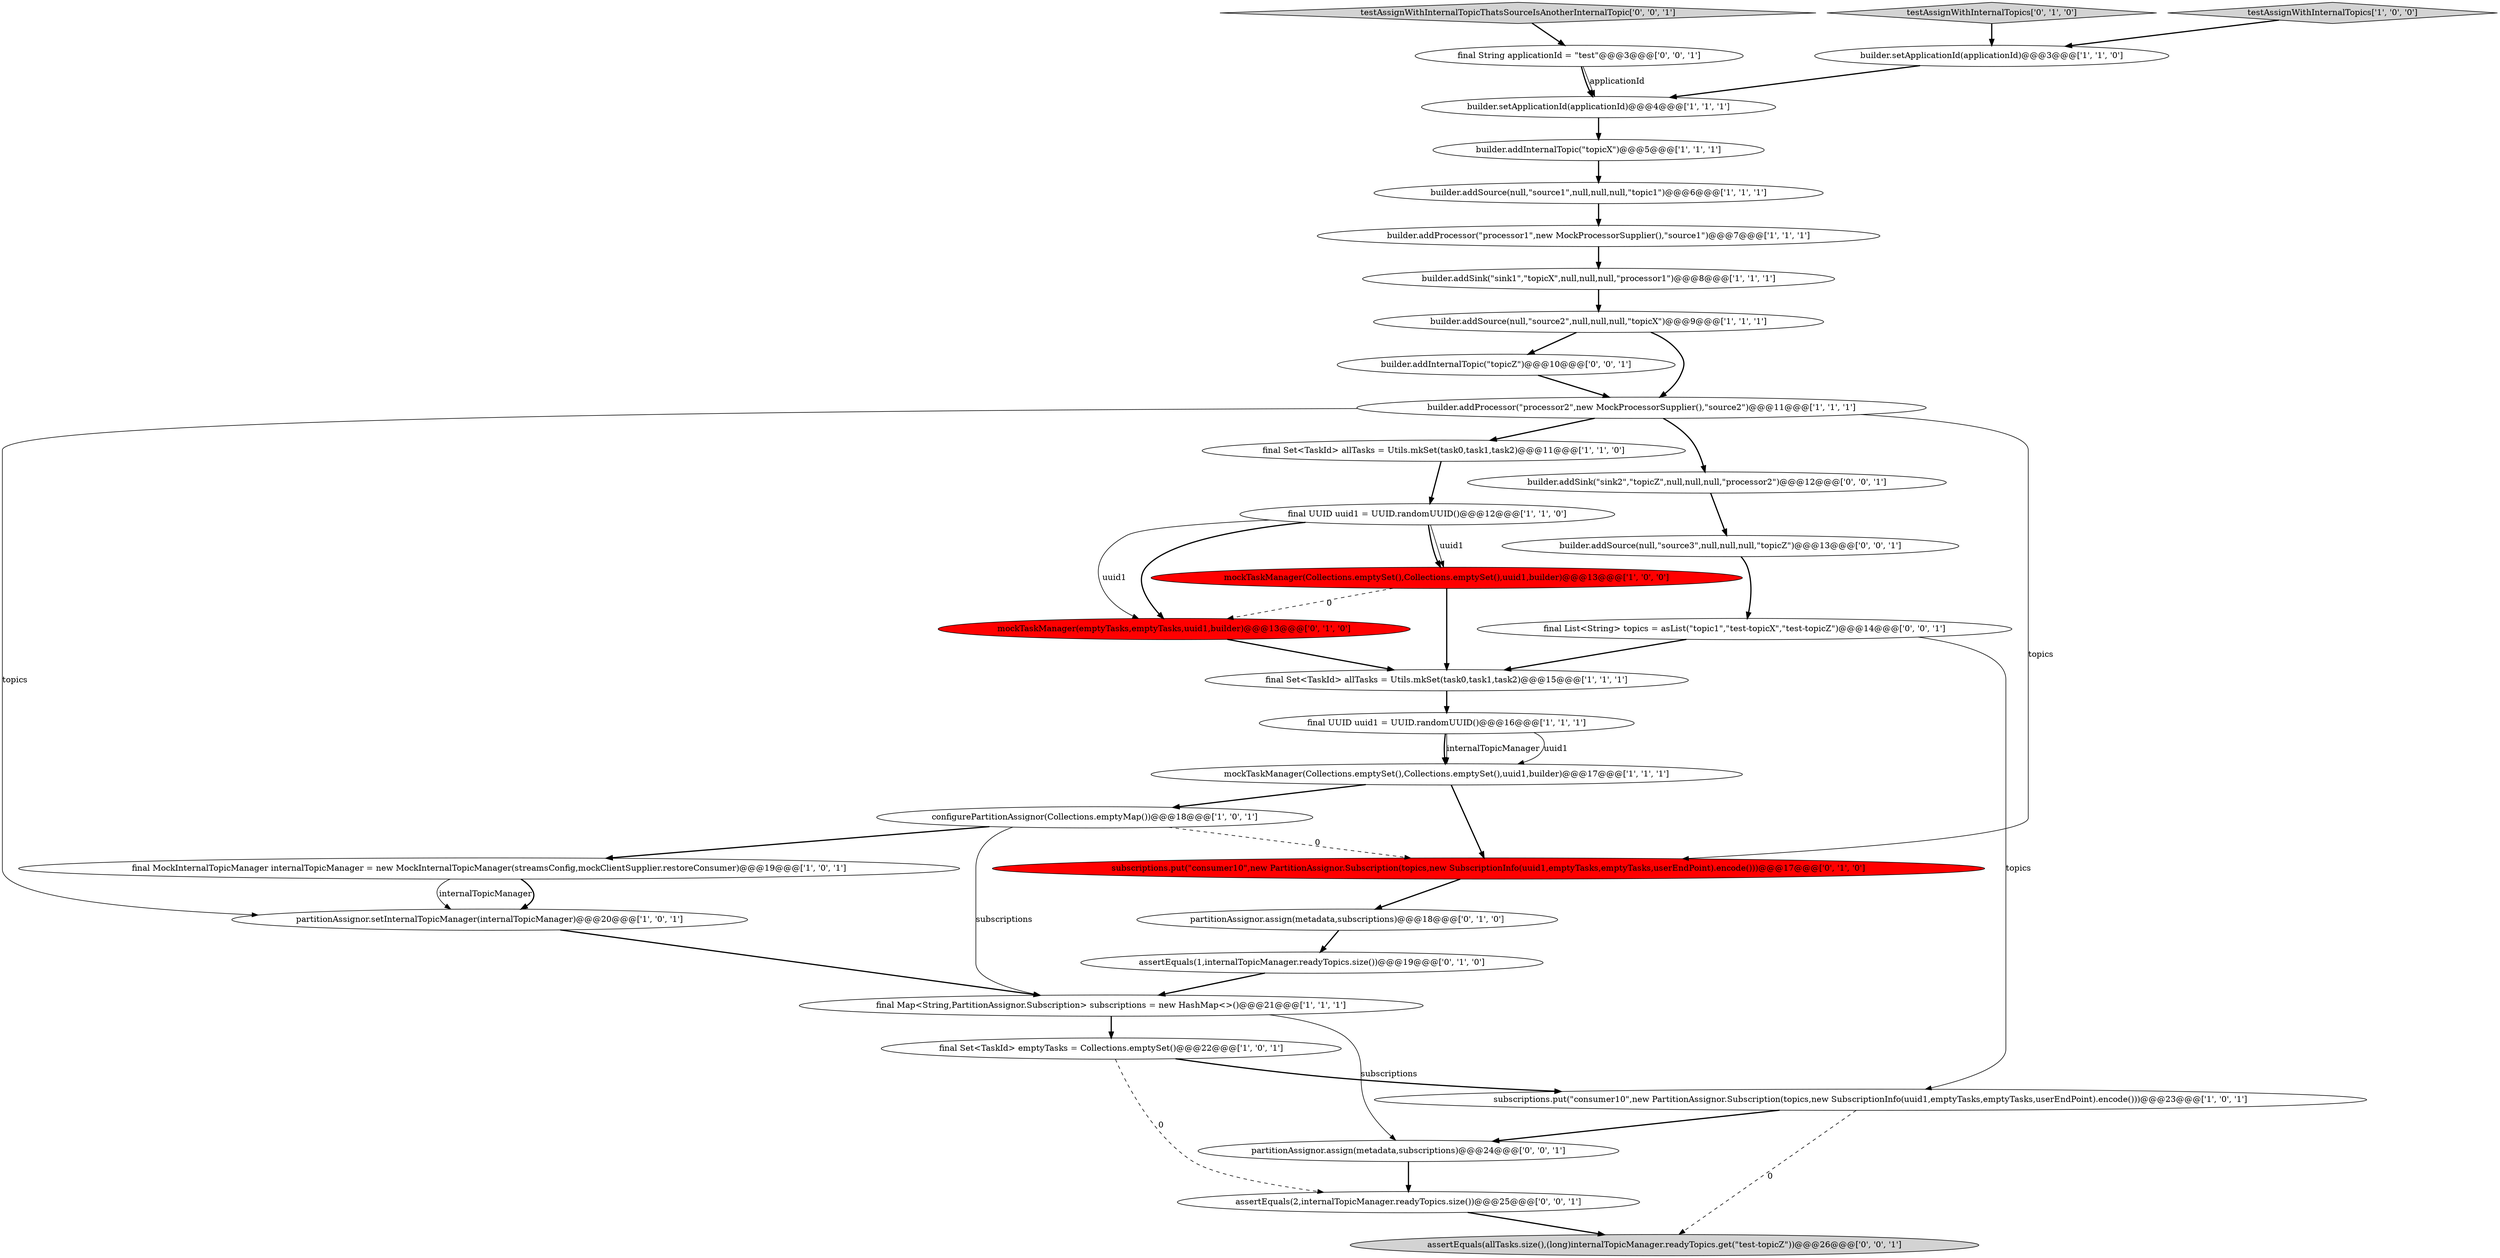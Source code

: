 digraph {
4 [style = filled, label = "final Set<TaskId> emptyTasks = Collections.emptySet()@@@22@@@['1', '0', '1']", fillcolor = white, shape = ellipse image = "AAA0AAABBB1BBB"];
5 [style = filled, label = "mockTaskManager(Collections.emptySet(),Collections.emptySet(),uuid1,builder)@@@17@@@['1', '1', '1']", fillcolor = white, shape = ellipse image = "AAA0AAABBB1BBB"];
0 [style = filled, label = "final Map<String,PartitionAssignor.Subscription> subscriptions = new HashMap<>()@@@21@@@['1', '1', '1']", fillcolor = white, shape = ellipse image = "AAA0AAABBB1BBB"];
33 [style = filled, label = "assertEquals(allTasks.size(),(long)internalTopicManager.readyTopics.get(\"test-topicZ\"))@@@26@@@['0', '0', '1']", fillcolor = lightgray, shape = ellipse image = "AAA0AAABBB3BBB"];
15 [style = filled, label = "builder.addInternalTopic(\"topicX\")@@@5@@@['1', '1', '1']", fillcolor = white, shape = ellipse image = "AAA0AAABBB1BBB"];
29 [style = filled, label = "partitionAssignor.assign(metadata,subscriptions)@@@24@@@['0', '0', '1']", fillcolor = white, shape = ellipse image = "AAA0AAABBB3BBB"];
23 [style = filled, label = "partitionAssignor.assign(metadata,subscriptions)@@@18@@@['0', '1', '0']", fillcolor = white, shape = ellipse image = "AAA0AAABBB2BBB"];
9 [style = filled, label = "configurePartitionAssignor(Collections.emptyMap())@@@18@@@['1', '0', '1']", fillcolor = white, shape = ellipse image = "AAA0AAABBB1BBB"];
8 [style = filled, label = "builder.setApplicationId(applicationId)@@@4@@@['1', '1', '1']", fillcolor = white, shape = ellipse image = "AAA0AAABBB1BBB"];
27 [style = filled, label = "assertEquals(2,internalTopicManager.readyTopics.size())@@@25@@@['0', '0', '1']", fillcolor = white, shape = ellipse image = "AAA0AAABBB3BBB"];
16 [style = filled, label = "partitionAssignor.setInternalTopicManager(internalTopicManager)@@@20@@@['1', '0', '1']", fillcolor = white, shape = ellipse image = "AAA0AAABBB1BBB"];
31 [style = filled, label = "builder.addSink(\"sink2\",\"topicZ\",null,null,null,\"processor2\")@@@12@@@['0', '0', '1']", fillcolor = white, shape = ellipse image = "AAA0AAABBB3BBB"];
18 [style = filled, label = "mockTaskManager(Collections.emptySet(),Collections.emptySet(),uuid1,builder)@@@13@@@['1', '0', '0']", fillcolor = red, shape = ellipse image = "AAA1AAABBB1BBB"];
6 [style = filled, label = "builder.addSink(\"sink1\",\"topicX\",null,null,null,\"processor1\")@@@8@@@['1', '1', '1']", fillcolor = white, shape = ellipse image = "AAA0AAABBB1BBB"];
28 [style = filled, label = "final String applicationId = \"test\"@@@3@@@['0', '0', '1']", fillcolor = white, shape = ellipse image = "AAA0AAABBB3BBB"];
2 [style = filled, label = "final Set<TaskId> allTasks = Utils.mkSet(task0,task1,task2)@@@11@@@['1', '1', '0']", fillcolor = white, shape = ellipse image = "AAA0AAABBB1BBB"];
19 [style = filled, label = "builder.addSource(null,\"source1\",null,null,null,\"topic1\")@@@6@@@['1', '1', '1']", fillcolor = white, shape = ellipse image = "AAA0AAABBB1BBB"];
22 [style = filled, label = "mockTaskManager(emptyTasks,emptyTasks,uuid1,builder)@@@13@@@['0', '1', '0']", fillcolor = red, shape = ellipse image = "AAA1AAABBB2BBB"];
30 [style = filled, label = "builder.addInternalTopic(\"topicZ\")@@@10@@@['0', '0', '1']", fillcolor = white, shape = ellipse image = "AAA0AAABBB3BBB"];
32 [style = filled, label = "builder.addSource(null,\"source3\",null,null,null,\"topicZ\")@@@13@@@['0', '0', '1']", fillcolor = white, shape = ellipse image = "AAA0AAABBB3BBB"];
25 [style = filled, label = "subscriptions.put(\"consumer10\",new PartitionAssignor.Subscription(topics,new SubscriptionInfo(uuid1,emptyTasks,emptyTasks,userEndPoint).encode()))@@@17@@@['0', '1', '0']", fillcolor = red, shape = ellipse image = "AAA1AAABBB2BBB"];
17 [style = filled, label = "subscriptions.put(\"consumer10\",new PartitionAssignor.Subscription(topics,new SubscriptionInfo(uuid1,emptyTasks,emptyTasks,userEndPoint).encode()))@@@23@@@['1', '0', '1']", fillcolor = white, shape = ellipse image = "AAA0AAABBB1BBB"];
24 [style = filled, label = "testAssignWithInternalTopics['0', '1', '0']", fillcolor = lightgray, shape = diamond image = "AAA0AAABBB2BBB"];
14 [style = filled, label = "builder.addSource(null,\"source2\",null,null,null,\"topicX\")@@@9@@@['1', '1', '1']", fillcolor = white, shape = ellipse image = "AAA0AAABBB1BBB"];
34 [style = filled, label = "final List<String> topics = asList(\"topic1\",\"test-topicX\",\"test-topicZ\")@@@14@@@['0', '0', '1']", fillcolor = white, shape = ellipse image = "AAA0AAABBB3BBB"];
7 [style = filled, label = "final UUID uuid1 = UUID.randomUUID()@@@16@@@['1', '1', '1']", fillcolor = white, shape = ellipse image = "AAA0AAABBB1BBB"];
21 [style = filled, label = "assertEquals(1,internalTopicManager.readyTopics.size())@@@19@@@['0', '1', '0']", fillcolor = white, shape = ellipse image = "AAA0AAABBB2BBB"];
11 [style = filled, label = "builder.addProcessor(\"processor2\",new MockProcessorSupplier(),\"source2\")@@@11@@@['1', '1', '1']", fillcolor = white, shape = ellipse image = "AAA0AAABBB1BBB"];
10 [style = filled, label = "final MockInternalTopicManager internalTopicManager = new MockInternalTopicManager(streamsConfig,mockClientSupplier.restoreConsumer)@@@19@@@['1', '0', '1']", fillcolor = white, shape = ellipse image = "AAA0AAABBB1BBB"];
13 [style = filled, label = "builder.setApplicationId(applicationId)@@@3@@@['1', '1', '0']", fillcolor = white, shape = ellipse image = "AAA0AAABBB1BBB"];
20 [style = filled, label = "final Set<TaskId> allTasks = Utils.mkSet(task0,task1,task2)@@@15@@@['1', '1', '1']", fillcolor = white, shape = ellipse image = "AAA0AAABBB1BBB"];
26 [style = filled, label = "testAssignWithInternalTopicThatsSourceIsAnotherInternalTopic['0', '0', '1']", fillcolor = lightgray, shape = diamond image = "AAA0AAABBB3BBB"];
1 [style = filled, label = "builder.addProcessor(\"processor1\",new MockProcessorSupplier(),\"source1\")@@@7@@@['1', '1', '1']", fillcolor = white, shape = ellipse image = "AAA0AAABBB1BBB"];
12 [style = filled, label = "final UUID uuid1 = UUID.randomUUID()@@@12@@@['1', '1', '0']", fillcolor = white, shape = ellipse image = "AAA0AAABBB1BBB"];
3 [style = filled, label = "testAssignWithInternalTopics['1', '0', '0']", fillcolor = lightgray, shape = diamond image = "AAA0AAABBB1BBB"];
16->0 [style = bold, label=""];
8->15 [style = bold, label=""];
4->17 [style = bold, label=""];
14->30 [style = bold, label=""];
5->9 [style = bold, label=""];
21->0 [style = bold, label=""];
34->20 [style = bold, label=""];
7->5 [style = solid, label="internalTopicManager"];
11->25 [style = solid, label="topics"];
18->22 [style = dashed, label="0"];
25->23 [style = bold, label=""];
31->32 [style = bold, label=""];
34->17 [style = solid, label="topics"];
11->16 [style = solid, label="topics"];
4->27 [style = dashed, label="0"];
17->33 [style = dashed, label="0"];
32->34 [style = bold, label=""];
9->10 [style = bold, label=""];
9->0 [style = solid, label="subscriptions"];
15->19 [style = bold, label=""];
12->18 [style = solid, label="uuid1"];
10->16 [style = solid, label="internalTopicManager"];
11->2 [style = bold, label=""];
7->5 [style = solid, label="uuid1"];
2->12 [style = bold, label=""];
5->25 [style = bold, label=""];
12->22 [style = solid, label="uuid1"];
6->14 [style = bold, label=""];
11->31 [style = bold, label=""];
29->27 [style = bold, label=""];
19->1 [style = bold, label=""];
18->20 [style = bold, label=""];
7->5 [style = bold, label=""];
30->11 [style = bold, label=""];
1->6 [style = bold, label=""];
10->16 [style = bold, label=""];
22->20 [style = bold, label=""];
23->21 [style = bold, label=""];
0->4 [style = bold, label=""];
28->8 [style = bold, label=""];
9->25 [style = dashed, label="0"];
12->18 [style = bold, label=""];
3->13 [style = bold, label=""];
27->33 [style = bold, label=""];
26->28 [style = bold, label=""];
13->8 [style = bold, label=""];
20->7 [style = bold, label=""];
0->29 [style = solid, label="subscriptions"];
17->29 [style = bold, label=""];
14->11 [style = bold, label=""];
28->8 [style = solid, label="applicationId"];
12->22 [style = bold, label=""];
24->13 [style = bold, label=""];
}
